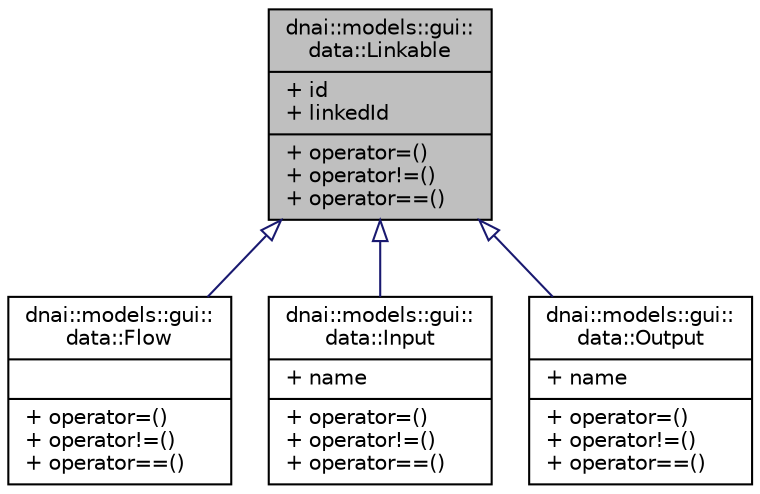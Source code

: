 digraph "dnai::models::gui::data::Linkable"
{
  edge [fontname="Helvetica",fontsize="10",labelfontname="Helvetica",labelfontsize="10"];
  node [fontname="Helvetica",fontsize="10",shape=record];
  Node1 [label="{dnai::models::gui::\ldata::Linkable\n|+ id\l+ linkedId\l|+ operator=()\l+ operator!=()\l+ operator==()\l}",height=0.2,width=0.4,color="black", fillcolor="grey75", style="filled", fontcolor="black"];
  Node1 -> Node2 [dir="back",color="midnightblue",fontsize="10",style="solid",arrowtail="onormal",fontname="Helvetica"];
  Node2 [label="{dnai::models::gui::\ldata::Flow\n||+ operator=()\l+ operator!=()\l+ operator==()\l}",height=0.2,width=0.4,color="black", fillcolor="white", style="filled",URL="$structdnai_1_1models_1_1gui_1_1data_1_1_flow.html"];
  Node1 -> Node3 [dir="back",color="midnightblue",fontsize="10",style="solid",arrowtail="onormal",fontname="Helvetica"];
  Node3 [label="{dnai::models::gui::\ldata::Input\n|+ name\l|+ operator=()\l+ operator!=()\l+ operator==()\l}",height=0.2,width=0.4,color="black", fillcolor="white", style="filled",URL="$structdnai_1_1models_1_1gui_1_1data_1_1_input.html"];
  Node1 -> Node4 [dir="back",color="midnightblue",fontsize="10",style="solid",arrowtail="onormal",fontname="Helvetica"];
  Node4 [label="{dnai::models::gui::\ldata::Output\n|+ name\l|+ operator=()\l+ operator!=()\l+ operator==()\l}",height=0.2,width=0.4,color="black", fillcolor="white", style="filled",URL="$structdnai_1_1models_1_1gui_1_1data_1_1_output.html"];
}
